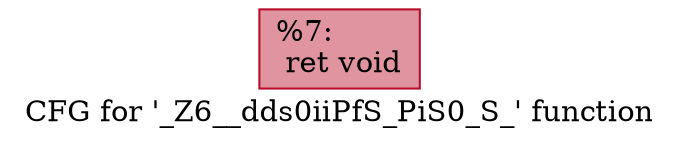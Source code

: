 digraph "CFG for '_Z6__dds0iiPfS_PiS0_S_' function" {
	label="CFG for '_Z6__dds0iiPfS_PiS0_S_' function";

	Node0x4b7aa60 [shape=record,color="#b70d28ff", style=filled, fillcolor="#b70d2870",label="{%7:\l  ret void\l}"];
}
